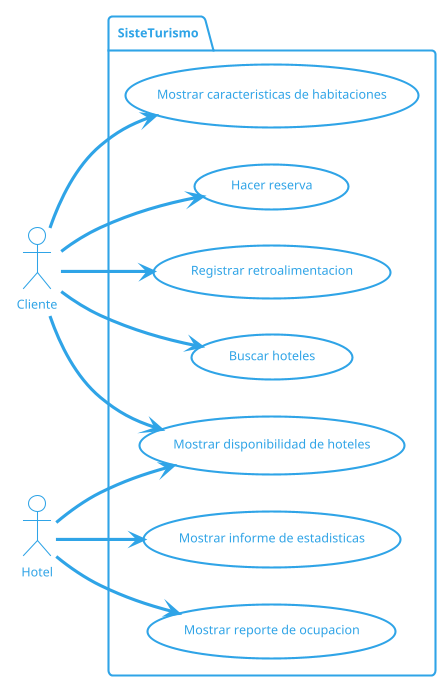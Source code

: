 @startuml
left to right direction
!theme cerulean-outline
actor Cliente as c
actor Hotel as h

package SisteTurismo{
  usecase "Buscar hoteles" as BH
  usecase "Mostrar caracteristicas de habitaciones" as MCH
  usecase "Hacer reserva" as HR
  usecase "Mostrar disponibilidad de hoteles" as MDH
  usecase "Mostrar informe de estadisticas" as MIE
  usecase "Mostrar reporte de ocupacion" as MRO
  usecase "Registrar retroalimentacion" as RR
}

h-->MRO
h-->MIE
h-->MDH
c-->BH
c-->MCH
c-->RR
c-->HR
c-->MDH
@enduml
